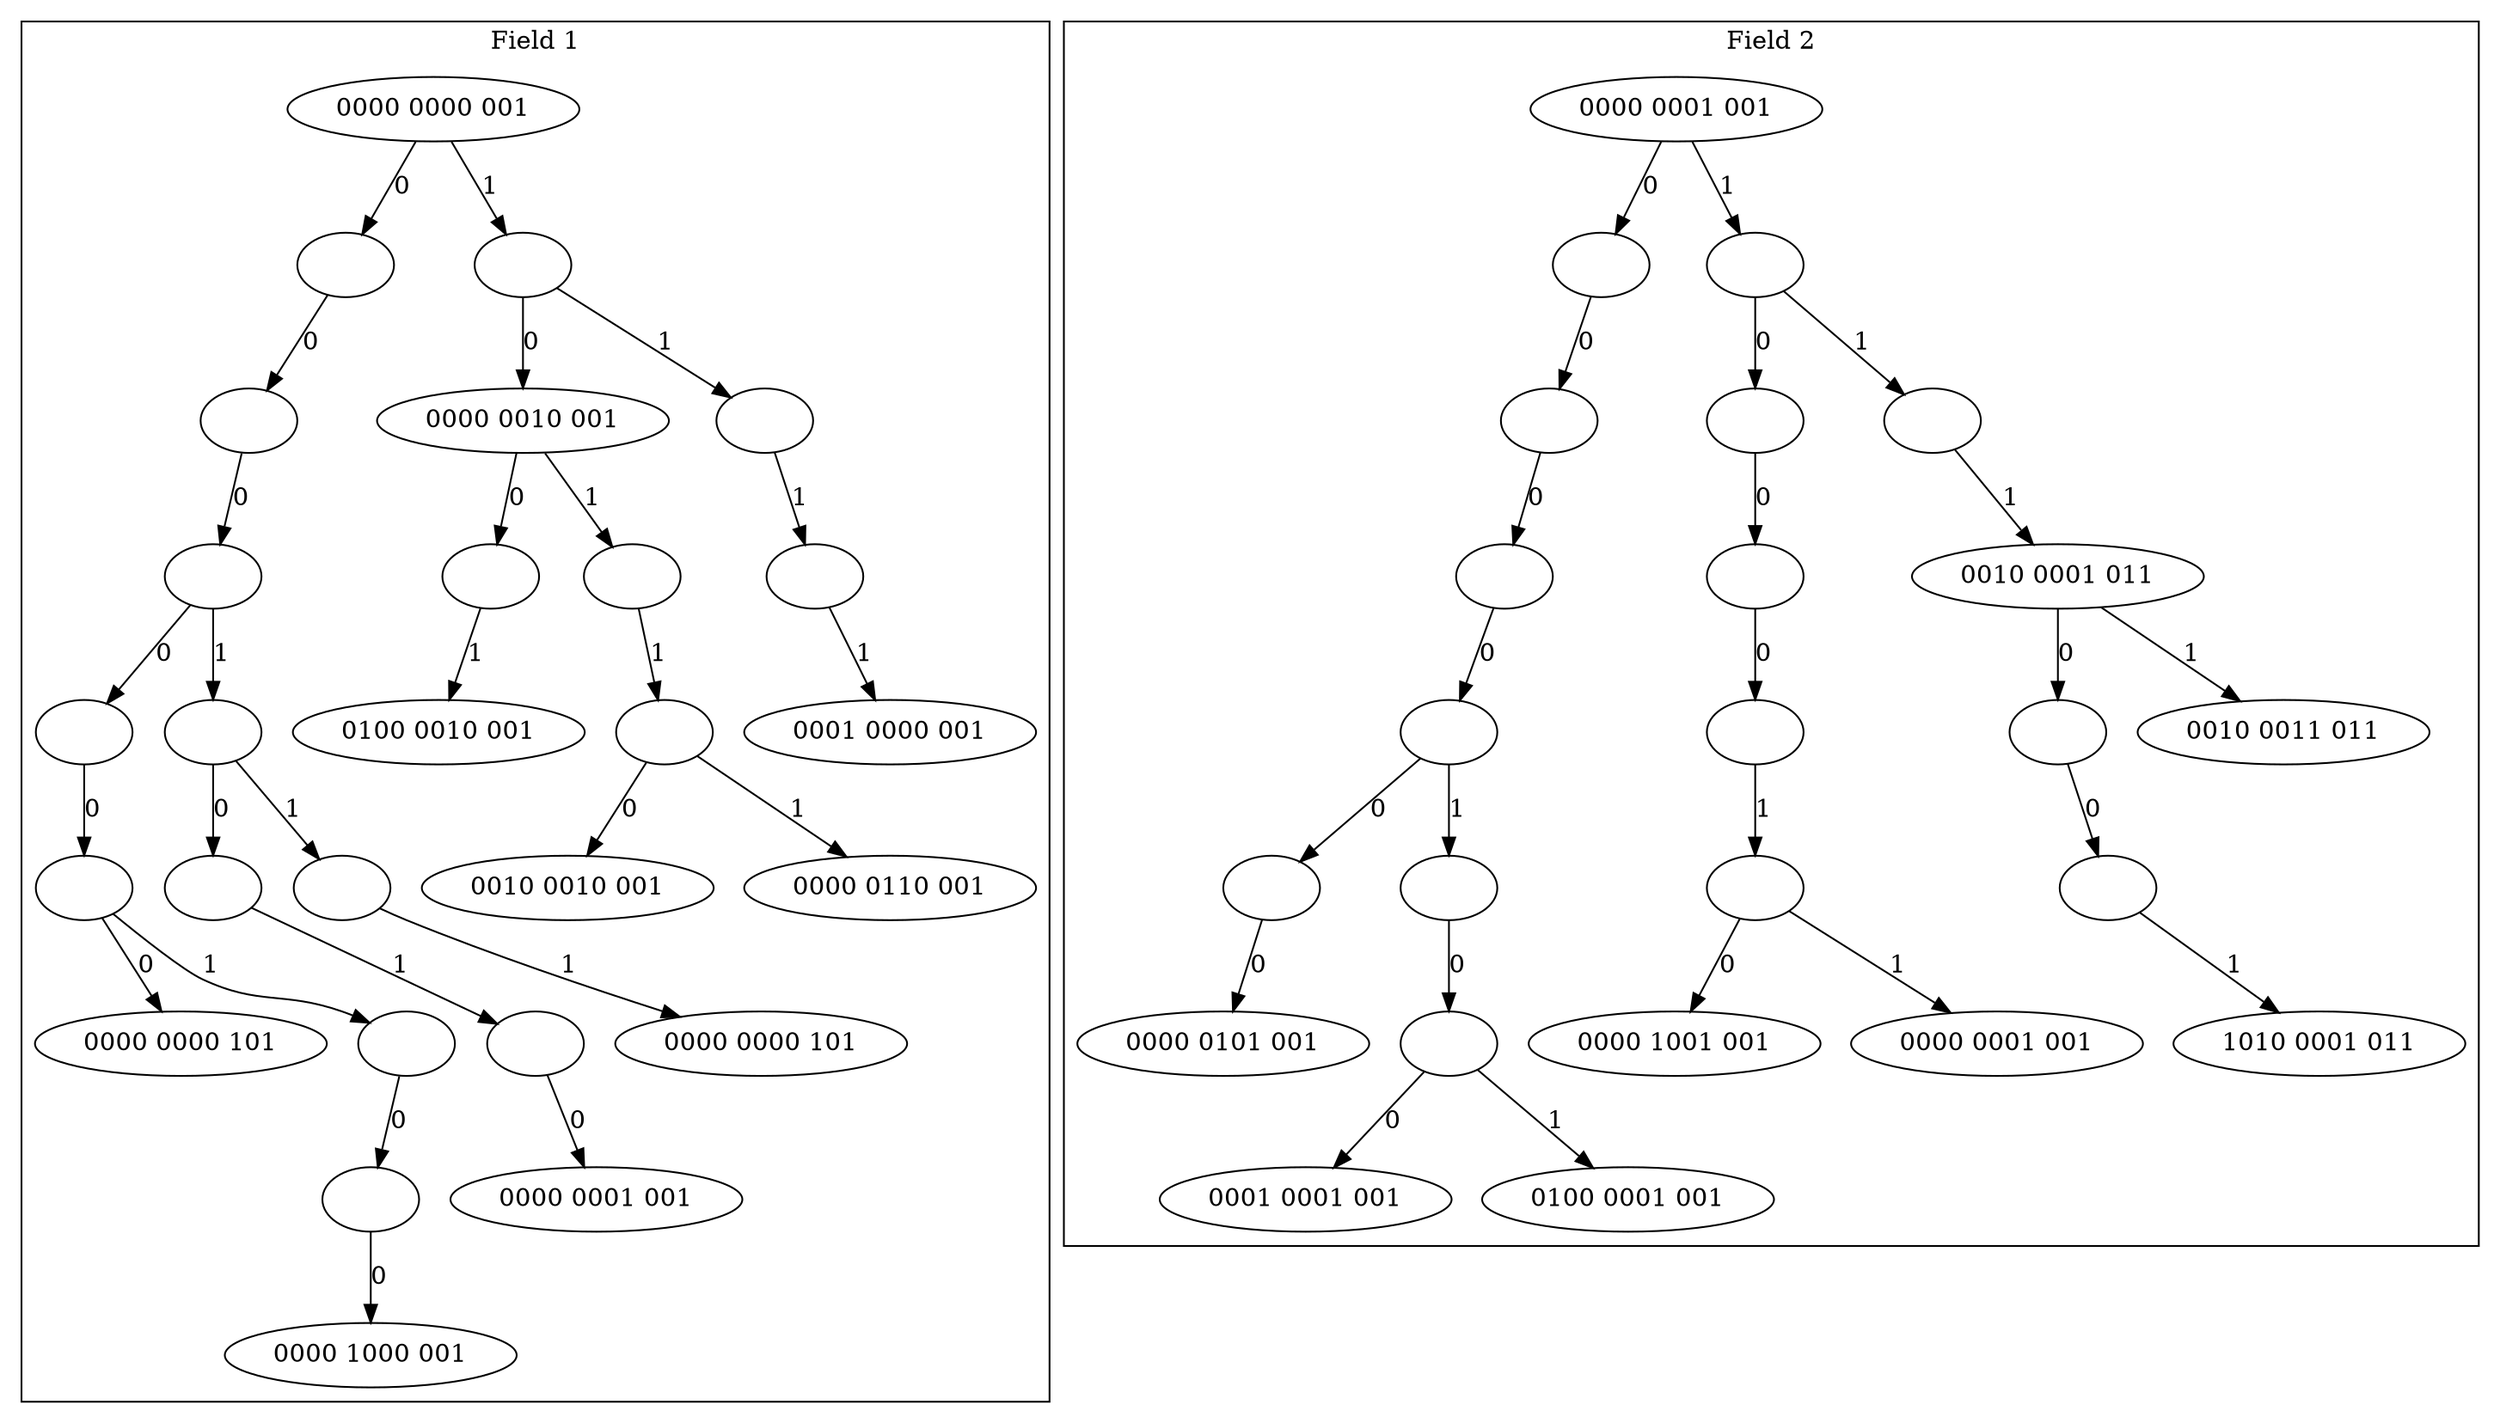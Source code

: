 digraph {

	subgraph clusterf1 {
		label="Field 1"
		node [ label="" ]
		n        -> n0        [ label="0" ]
		n0       -> n00       [ label="0" ]
		n00      -> n000      [ label="0" ]
		n000     -> n0000     [ label="0" ]
		n0000    -> n00000    [ label="0" ]
		n00000   -> n000000   [ label="0" ]
		n00000   -> n000001   [ label="1" ]
		n000001  -> n0000010  [ label="0" ]
		n0000010 -> n00000100 [ label="0" ]
		n000     -> n0001     [ label="1" ]
		n0001    -> n00010    [ label="0" ]
		n00010   -> n000101   [ label="1" ]
		n000101  -> n0001010  [ label="0" ]
		n0001    -> n00011    [ label="1" ]
		n00011   -> n000111   [ label="1" ]

		n        -> n1        [ label="1" ]
		n1       -> n10       [ label="0" ]
		n10      -> n100      [ label="0" ]
		n100     -> n1001     [ label="1" ]
		n10      -> n101      [ label="1" ]
		n101     -> n1011     [ label="1" ]
		n1011    -> n10110    [ label="0" ]
		n1011    -> n10111    [ label="1" ]
		n1       -> n11       [ label="1" ]
		n11      -> n111      [ label="1" ]
		n111     -> n1111     [ label="1" ]

		n         [ label="0000 0000 001" ]
		n10       [ label="0000 0010 001" ]
		n1111     [ label="0001 0000 001" ]
		n10111    [ label="0000 0110 001" ]
		n10110    [ label="0010 0010 001" ]
		n1001     [ label="0100 0010 001" ]
		n000111   [ label="0000 0000 101" ]
		n0001010  [ label="0000 0001 001" ]
		n00000100 [ label="0000 1000 001" ]
		n000000   [ label="0000 0000 101" ]
	}
	subgraph clusterf2 {
		label="Field 2"
		node [ label="" ]
		m       -> m0       [ label="0" ]
		m0      -> m00      [ label="0" ]
		m00     -> m000     [ label="0" ]
		m000    -> m0000    [ label="0" ]
		m0000   -> m00000   [ label="0" ]
		m00000  -> m000000  [ label="0" ]
		m0000   -> m00001   [ label="1" ]
		m00001  -> m000010  [ label="0" ]
		m000010 -> m0000100 [ label="0" ]
		m000010 -> m0000101 [ label="1" ]
		m       -> m1       [ label="1" ]
		m1      -> m10      [ label="0" ]
		m10     -> m100     [ label="0" ]
		m100    -> m1000    [ label="0" ]
		m1000   -> m10001   [ label="1" ]
		m10001  -> m100010  [ label="0" ]
		m10001  -> m100011  [ label="1" ]
		m1      -> m11      [ label="1" ]
		m11     -> m111     [ label="1" ]
		m111    -> m1110    [ label="0" ]
		m1110   -> m11100   [ label="0" ]
		m11100  -> m111001  [ label="1" ]
		m111    -> m1111    [ label="1" ]

		m        [ label="0000 0001 001" ]
		m000000  [ label="0000 0101 001" ]
		m0000100 [ label="0001 0001 001" ]
		m0000101 [ label="0100 0001 001" ]
		m100010  [ label="0000 1001 001" ]
		m100011  [ label="0000 0001 001" ]
		m1111    [ label="0010 0011 011" ]
		m111001  [ label="1010 0001 011" ]
		m111     [ label="0010 0001 011" ]
	}
}


